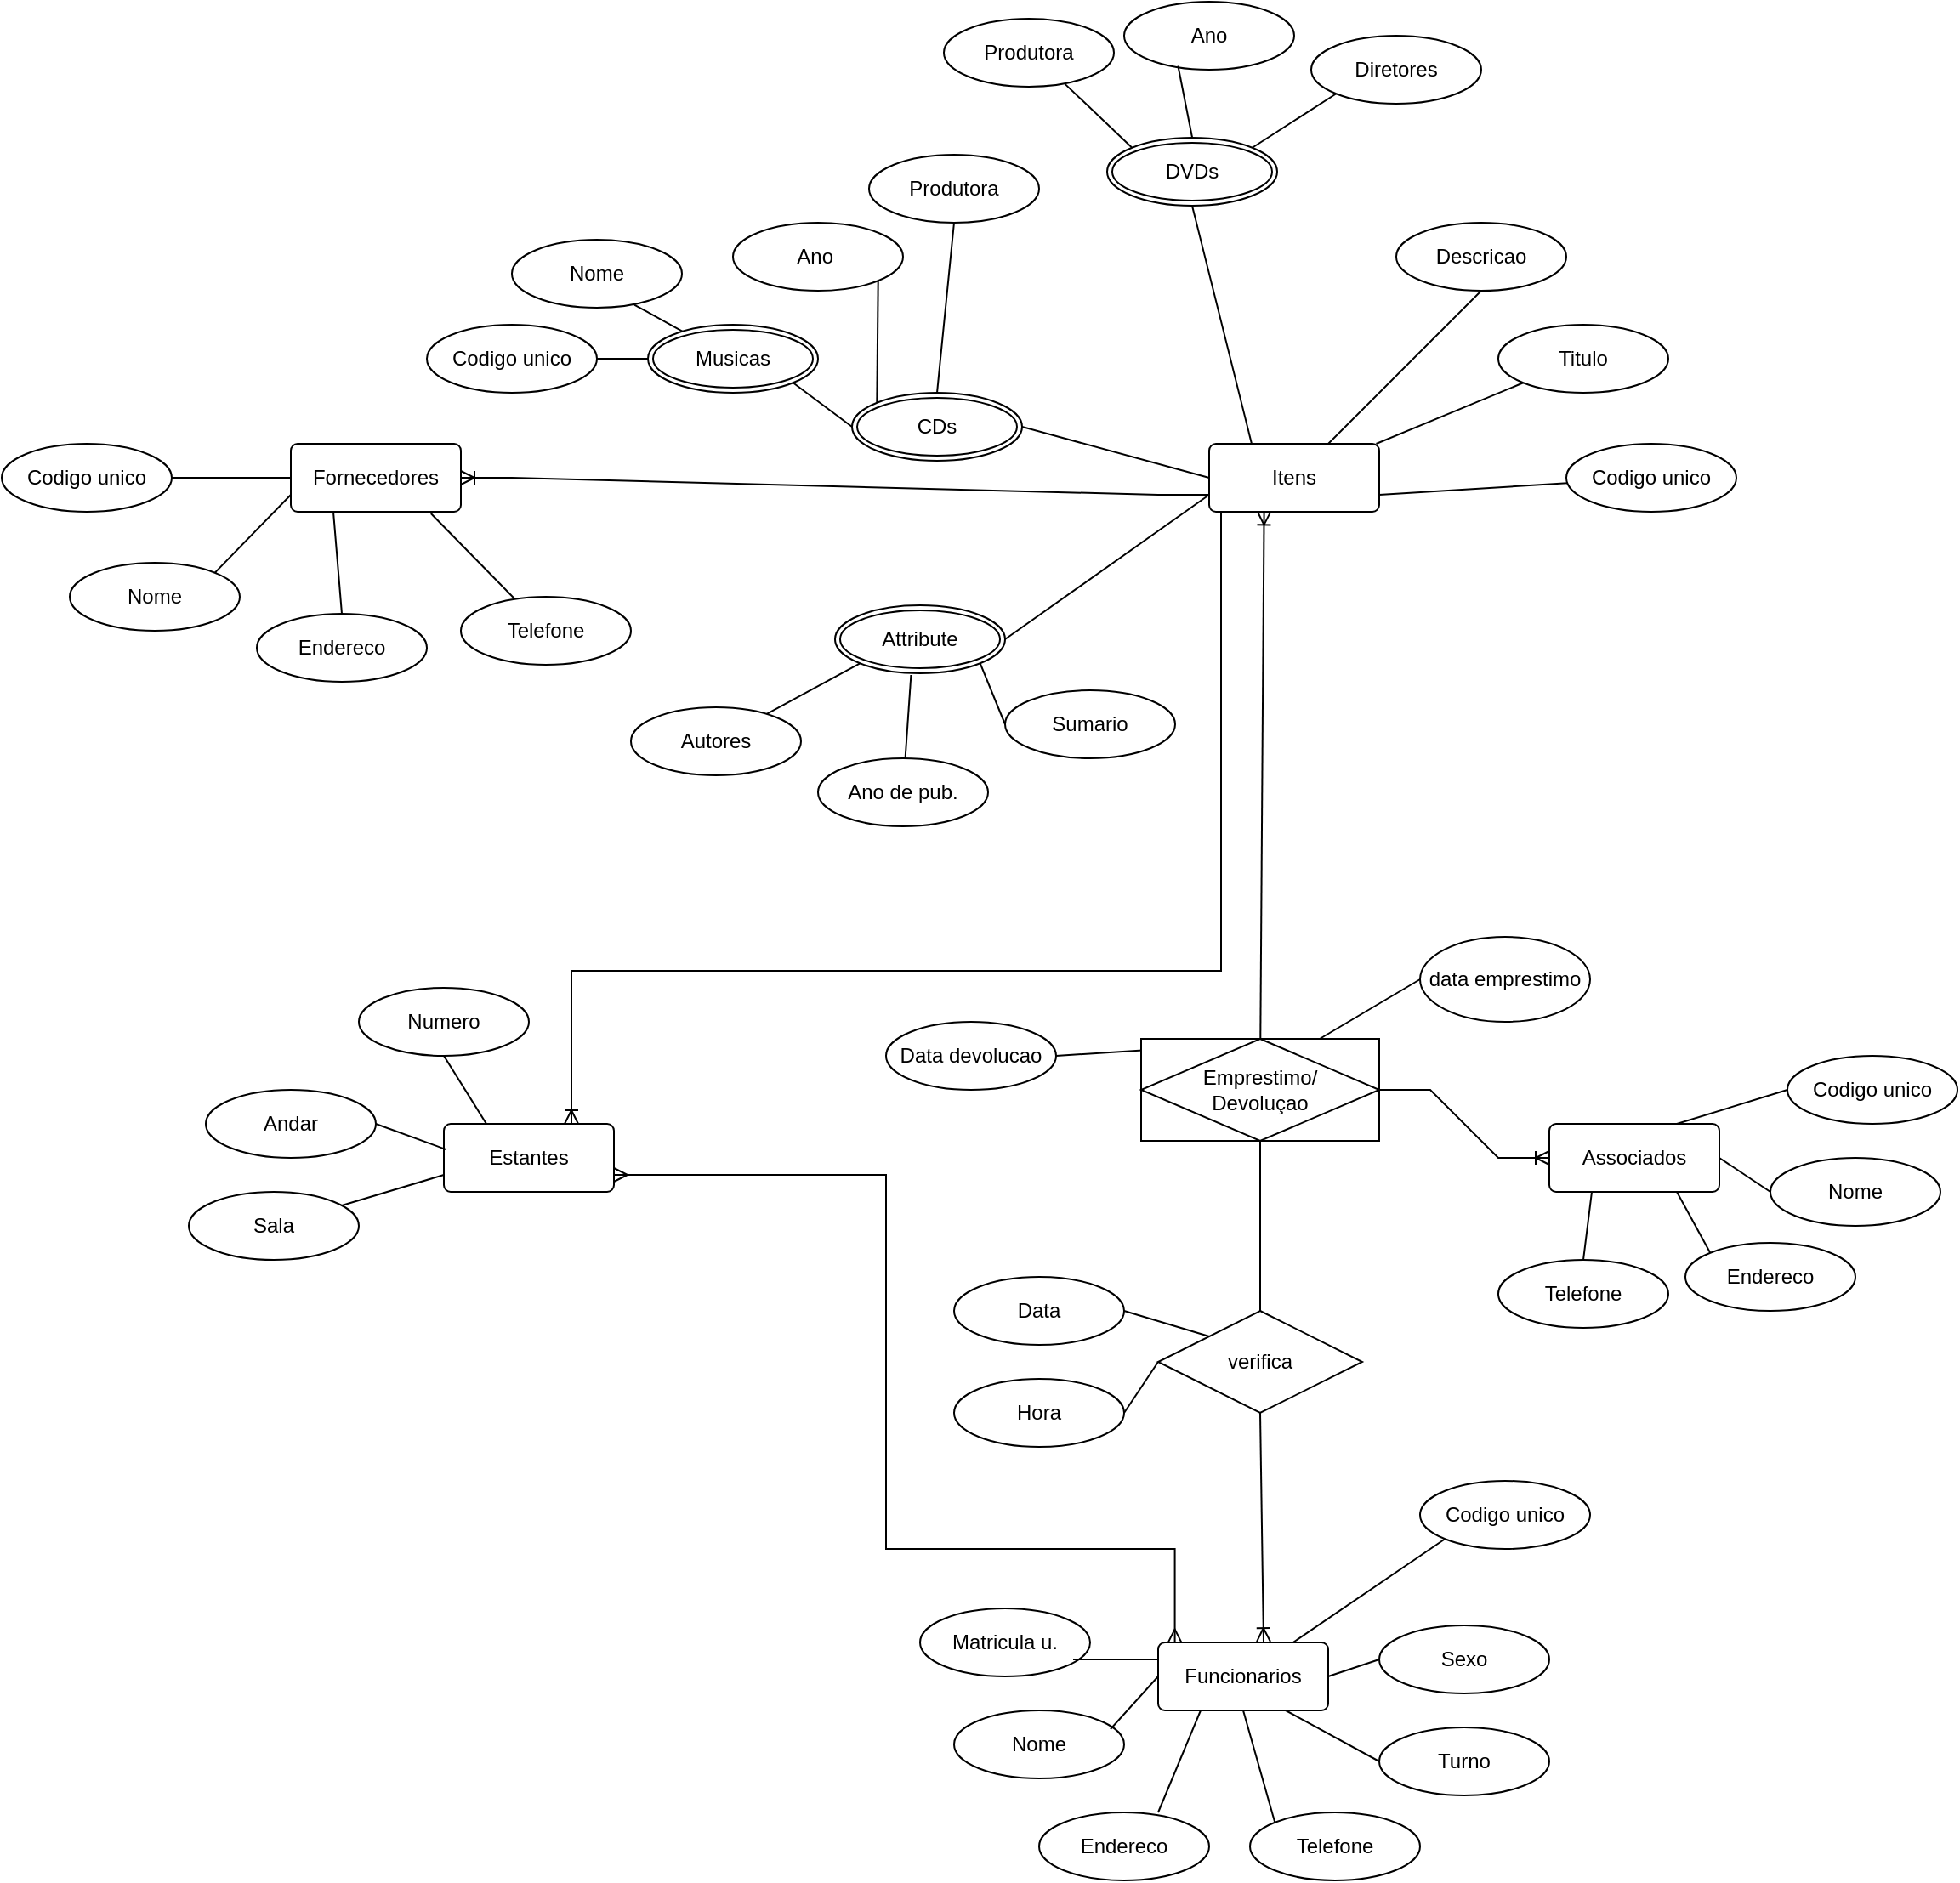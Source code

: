 <mxfile version="20.4.0" type="github">
  <diagram id="hpWiv_jural1kcYw1NPe" name="Página-1">
    <mxGraphModel dx="3518" dy="1771" grid="1" gridSize="10" guides="1" tooltips="1" connect="1" arrows="1" fold="1" page="1" pageScale="1" pageWidth="827" pageHeight="1169" math="0" shadow="0">
      <root>
        <mxCell id="0" />
        <mxCell id="1" parent="0" />
        <mxCell id="-ycZo09rl3yxQQLWmrfk-1" value="Itens" style="rounded=1;arcSize=10;whiteSpace=wrap;html=1;align=center;" parent="1" vertex="1">
          <mxGeometry x="80" y="280" width="100" height="40" as="geometry" />
        </mxCell>
        <mxCell id="-ycZo09rl3yxQQLWmrfk-4" value="Titulo" style="ellipse;whiteSpace=wrap;html=1;align=center;" parent="1" vertex="1">
          <mxGeometry x="250" y="210" width="100" height="40" as="geometry" />
        </mxCell>
        <mxCell id="-ycZo09rl3yxQQLWmrfk-5" value="Descricao" style="ellipse;whiteSpace=wrap;html=1;align=center;" parent="1" vertex="1">
          <mxGeometry x="190" y="150" width="100" height="40" as="geometry" />
        </mxCell>
        <mxCell id="-ycZo09rl3yxQQLWmrfk-6" value="" style="endArrow=none;html=1;rounded=0;entryX=0.5;entryY=1;entryDx=0;entryDy=0;" parent="1" source="-ycZo09rl3yxQQLWmrfk-1" target="-ycZo09rl3yxQQLWmrfk-5" edge="1">
          <mxGeometry relative="1" as="geometry">
            <mxPoint x="250" y="360" as="sourcePoint" />
            <mxPoint x="410" y="360" as="targetPoint" />
            <Array as="points" />
          </mxGeometry>
        </mxCell>
        <mxCell id="-ycZo09rl3yxQQLWmrfk-7" value="" style="endArrow=none;html=1;rounded=0;entryX=0;entryY=1;entryDx=0;entryDy=0;" parent="1" source="-ycZo09rl3yxQQLWmrfk-1" target="-ycZo09rl3yxQQLWmrfk-4" edge="1">
          <mxGeometry relative="1" as="geometry">
            <mxPoint x="250" y="360" as="sourcePoint" />
            <mxPoint x="410" y="360" as="targetPoint" />
          </mxGeometry>
        </mxCell>
        <mxCell id="-ycZo09rl3yxQQLWmrfk-11" value="Ano de pub." style="ellipse;whiteSpace=wrap;html=1;align=center;" parent="1" vertex="1">
          <mxGeometry x="-150" y="465" width="100" height="40" as="geometry" />
        </mxCell>
        <mxCell id="-ycZo09rl3yxQQLWmrfk-12" value="Autores" style="ellipse;whiteSpace=wrap;html=1;align=center;" parent="1" vertex="1">
          <mxGeometry x="-260" y="435" width="100" height="40" as="geometry" />
        </mxCell>
        <mxCell id="-ycZo09rl3yxQQLWmrfk-13" value="" style="endArrow=none;html=1;rounded=0;exitX=0.447;exitY=1.025;exitDx=0;exitDy=0;exitPerimeter=0;" parent="1" source="-ycZo09rl3yxQQLWmrfk-45" target="-ycZo09rl3yxQQLWmrfk-11" edge="1">
          <mxGeometry relative="1" as="geometry">
            <mxPoint x="-90" y="405" as="sourcePoint" />
            <mxPoint x="450" y="355" as="targetPoint" />
          </mxGeometry>
        </mxCell>
        <mxCell id="-ycZo09rl3yxQQLWmrfk-14" value="" style="endArrow=none;html=1;rounded=0;exitX=0;exitY=1;exitDx=0;exitDy=0;" parent="1" source="-ycZo09rl3yxQQLWmrfk-45" target="-ycZo09rl3yxQQLWmrfk-12" edge="1">
          <mxGeometry relative="1" as="geometry">
            <mxPoint x="-110" y="405" as="sourcePoint" />
            <mxPoint x="450" y="355" as="targetPoint" />
          </mxGeometry>
        </mxCell>
        <mxCell id="-ycZo09rl3yxQQLWmrfk-16" value="Codigo unico" style="ellipse;whiteSpace=wrap;html=1;align=center;" parent="1" vertex="1">
          <mxGeometry x="290" y="280" width="100" height="40" as="geometry" />
        </mxCell>
        <mxCell id="-ycZo09rl3yxQQLWmrfk-17" value="Sumario" style="ellipse;whiteSpace=wrap;html=1;align=center;" parent="1" vertex="1">
          <mxGeometry x="-40" y="425" width="100" height="40" as="geometry" />
        </mxCell>
        <mxCell id="-ycZo09rl3yxQQLWmrfk-18" value="" style="endArrow=none;html=1;rounded=0;exitX=1;exitY=1;exitDx=0;exitDy=0;entryX=0;entryY=0.5;entryDx=0;entryDy=0;" parent="1" source="-ycZo09rl3yxQQLWmrfk-45" target="-ycZo09rl3yxQQLWmrfk-17" edge="1">
          <mxGeometry relative="1" as="geometry">
            <mxPoint x="-60" y="385" as="sourcePoint" />
            <mxPoint x="450" y="355" as="targetPoint" />
          </mxGeometry>
        </mxCell>
        <mxCell id="-ycZo09rl3yxQQLWmrfk-20" value="" style="endArrow=none;html=1;rounded=0;exitX=1;exitY=0.75;exitDx=0;exitDy=0;" parent="1" source="-ycZo09rl3yxQQLWmrfk-1" target="-ycZo09rl3yxQQLWmrfk-16" edge="1">
          <mxGeometry relative="1" as="geometry">
            <mxPoint x="250" y="310" as="sourcePoint" />
            <mxPoint x="290" y="310" as="targetPoint" />
          </mxGeometry>
        </mxCell>
        <mxCell id="-ycZo09rl3yxQQLWmrfk-24" value="Musicas" style="ellipse;shape=doubleEllipse;margin=3;whiteSpace=wrap;html=1;align=center;" parent="1" vertex="1">
          <mxGeometry x="-250" y="210" width="100" height="40" as="geometry" />
        </mxCell>
        <mxCell id="-ycZo09rl3yxQQLWmrfk-25" value="Produtora" style="ellipse;whiteSpace=wrap;html=1;align=center;" parent="1" vertex="1">
          <mxGeometry x="-120" y="110" width="100" height="40" as="geometry" />
        </mxCell>
        <mxCell id="-ycZo09rl3yxQQLWmrfk-26" value="Ano&amp;nbsp;" style="ellipse;whiteSpace=wrap;html=1;align=center;" parent="1" vertex="1">
          <mxGeometry x="-200" y="150" width="100" height="40" as="geometry" />
        </mxCell>
        <mxCell id="-ycZo09rl3yxQQLWmrfk-27" value="" style="endArrow=none;html=1;rounded=0;exitX=0.5;exitY=0;exitDx=0;exitDy=0;entryX=0.5;entryY=1;entryDx=0;entryDy=0;" parent="1" target="-ycZo09rl3yxQQLWmrfk-25" edge="1">
          <mxGeometry relative="1" as="geometry">
            <mxPoint x="-80" y="250" as="sourcePoint" />
            <mxPoint x="260" y="200" as="targetPoint" />
          </mxGeometry>
        </mxCell>
        <mxCell id="-ycZo09rl3yxQQLWmrfk-28" value="" style="endArrow=none;html=1;rounded=0;entryX=1;entryY=1;entryDx=0;entryDy=0;exitX=0;exitY=0;exitDx=0;exitDy=0;" parent="1" source="-ycZo09rl3yxQQLWmrfk-44" target="-ycZo09rl3yxQQLWmrfk-26" edge="1">
          <mxGeometry relative="1" as="geometry">
            <mxPoint x="-105" y="250" as="sourcePoint" />
            <mxPoint x="260" y="200" as="targetPoint" />
          </mxGeometry>
        </mxCell>
        <mxCell id="-ycZo09rl3yxQQLWmrfk-29" value="" style="endArrow=none;html=1;rounded=0;exitX=1;exitY=1;exitDx=0;exitDy=0;entryX=0;entryY=0.5;entryDx=0;entryDy=0;" parent="1" source="-ycZo09rl3yxQQLWmrfk-24" target="-ycZo09rl3yxQQLWmrfk-44" edge="1">
          <mxGeometry relative="1" as="geometry">
            <mxPoint x="-110" y="180" as="sourcePoint" />
            <mxPoint x="-130" y="260" as="targetPoint" />
          </mxGeometry>
        </mxCell>
        <mxCell id="-ycZo09rl3yxQQLWmrfk-30" value="Nome" style="ellipse;whiteSpace=wrap;html=1;align=center;" parent="1" vertex="1">
          <mxGeometry x="-330" y="160" width="100" height="40" as="geometry" />
        </mxCell>
        <mxCell id="-ycZo09rl3yxQQLWmrfk-31" value="Codigo unico" style="ellipse;whiteSpace=wrap;html=1;align=center;" parent="1" vertex="1">
          <mxGeometry x="-380" y="210" width="100" height="40" as="geometry" />
        </mxCell>
        <mxCell id="-ycZo09rl3yxQQLWmrfk-32" value="" style="endArrow=none;html=1;rounded=0;exitX=0;exitY=0.5;exitDx=0;exitDy=0;entryX=1;entryY=0.5;entryDx=0;entryDy=0;" parent="1" source="-ycZo09rl3yxQQLWmrfk-24" target="-ycZo09rl3yxQQLWmrfk-31" edge="1">
          <mxGeometry relative="1" as="geometry">
            <mxPoint x="-60" y="140" as="sourcePoint" />
            <mxPoint x="100" y="140" as="targetPoint" />
          </mxGeometry>
        </mxCell>
        <mxCell id="-ycZo09rl3yxQQLWmrfk-33" value="" style="endArrow=none;html=1;rounded=0;exitX=0.72;exitY=0.957;exitDx=0;exitDy=0;exitPerimeter=0;" parent="1" source="-ycZo09rl3yxQQLWmrfk-30" target="-ycZo09rl3yxQQLWmrfk-24" edge="1">
          <mxGeometry relative="1" as="geometry">
            <mxPoint x="-250" y="130" as="sourcePoint" />
            <mxPoint x="-90" y="130" as="targetPoint" />
          </mxGeometry>
        </mxCell>
        <mxCell id="-ycZo09rl3yxQQLWmrfk-36" value="Diretores" style="ellipse;whiteSpace=wrap;html=1;align=center;" parent="1" vertex="1">
          <mxGeometry x="140" y="40" width="100" height="40" as="geometry" />
        </mxCell>
        <mxCell id="-ycZo09rl3yxQQLWmrfk-37" value="Ano" style="ellipse;whiteSpace=wrap;html=1;align=center;" parent="1" vertex="1">
          <mxGeometry x="30" y="20" width="100" height="40" as="geometry" />
        </mxCell>
        <mxCell id="-ycZo09rl3yxQQLWmrfk-38" value="Produtora" style="ellipse;whiteSpace=wrap;html=1;align=center;" parent="1" vertex="1">
          <mxGeometry x="-76" y="30" width="100" height="40" as="geometry" />
        </mxCell>
        <mxCell id="-ycZo09rl3yxQQLWmrfk-39" value="" style="endArrow=none;html=1;rounded=0;exitX=0;exitY=0;exitDx=0;exitDy=0;entryX=0.714;entryY=0.964;entryDx=0;entryDy=0;entryPerimeter=0;" parent="1" source="-ycZo09rl3yxQQLWmrfk-46" target="-ycZo09rl3yxQQLWmrfk-38" edge="1">
          <mxGeometry relative="1" as="geometry">
            <mxPoint x="24" y="100" as="sourcePoint" />
            <mxPoint x="230" y="140" as="targetPoint" />
          </mxGeometry>
        </mxCell>
        <mxCell id="-ycZo09rl3yxQQLWmrfk-40" value="" style="endArrow=none;html=1;rounded=0;exitX=0.317;exitY=0.943;exitDx=0;exitDy=0;exitPerimeter=0;" parent="1" source="-ycZo09rl3yxQQLWmrfk-37" edge="1">
          <mxGeometry relative="1" as="geometry">
            <mxPoint x="70" y="60" as="sourcePoint" />
            <mxPoint x="70.05" y="100" as="targetPoint" />
          </mxGeometry>
        </mxCell>
        <mxCell id="-ycZo09rl3yxQQLWmrfk-41" value="" style="endArrow=none;html=1;rounded=0;entryX=0;entryY=1;entryDx=0;entryDy=0;exitX=1;exitY=0;exitDx=0;exitDy=0;" parent="1" source="-ycZo09rl3yxQQLWmrfk-46" target="-ycZo09rl3yxQQLWmrfk-36" edge="1">
          <mxGeometry relative="1" as="geometry">
            <mxPoint x="109.172" y="100" as="sourcePoint" />
            <mxPoint x="280" y="90" as="targetPoint" />
          </mxGeometry>
        </mxCell>
        <mxCell id="-ycZo09rl3yxQQLWmrfk-44" value="CDs" style="ellipse;shape=doubleEllipse;margin=3;whiteSpace=wrap;html=1;align=center;" parent="1" vertex="1">
          <mxGeometry x="-130" y="250" width="100" height="40" as="geometry" />
        </mxCell>
        <mxCell id="-ycZo09rl3yxQQLWmrfk-45" value="Attribute" style="ellipse;shape=doubleEllipse;margin=3;whiteSpace=wrap;html=1;align=center;" parent="1" vertex="1">
          <mxGeometry x="-140" y="375" width="100" height="40" as="geometry" />
        </mxCell>
        <mxCell id="-ycZo09rl3yxQQLWmrfk-46" value="DVDs" style="ellipse;shape=doubleEllipse;margin=3;whiteSpace=wrap;html=1;align=center;" parent="1" vertex="1">
          <mxGeometry x="20" y="100" width="100" height="40" as="geometry" />
        </mxCell>
        <mxCell id="-ycZo09rl3yxQQLWmrfk-47" value="" style="endArrow=none;html=1;rounded=0;entryX=0.25;entryY=0;entryDx=0;entryDy=0;exitX=0.5;exitY=1;exitDx=0;exitDy=0;" parent="1" source="-ycZo09rl3yxQQLWmrfk-46" target="-ycZo09rl3yxQQLWmrfk-1" edge="1">
          <mxGeometry relative="1" as="geometry">
            <mxPoint x="70" y="150" as="sourcePoint" />
            <mxPoint x="230" y="140" as="targetPoint" />
          </mxGeometry>
        </mxCell>
        <mxCell id="-ycZo09rl3yxQQLWmrfk-48" value="" style="endArrow=none;html=1;rounded=0;entryX=0;entryY=0.5;entryDx=0;entryDy=0;exitX=1;exitY=0.5;exitDx=0;exitDy=0;" parent="1" source="-ycZo09rl3yxQQLWmrfk-44" target="-ycZo09rl3yxQQLWmrfk-1" edge="1">
          <mxGeometry relative="1" as="geometry">
            <mxPoint x="70" y="140" as="sourcePoint" />
            <mxPoint x="230" y="140" as="targetPoint" />
          </mxGeometry>
        </mxCell>
        <mxCell id="-ycZo09rl3yxQQLWmrfk-49" value="" style="endArrow=none;html=1;rounded=0;entryX=0;entryY=0.75;entryDx=0;entryDy=0;exitX=1;exitY=0.5;exitDx=0;exitDy=0;" parent="1" source="-ycZo09rl3yxQQLWmrfk-45" target="-ycZo09rl3yxQQLWmrfk-1" edge="1">
          <mxGeometry relative="1" as="geometry">
            <mxPoint x="70" y="140" as="sourcePoint" />
            <mxPoint x="230" y="140" as="targetPoint" />
          </mxGeometry>
        </mxCell>
        <mxCell id="-ycZo09rl3yxQQLWmrfk-50" value="Associados" style="rounded=1;arcSize=10;whiteSpace=wrap;html=1;align=center;" parent="1" vertex="1">
          <mxGeometry x="280" y="680" width="100" height="40" as="geometry" />
        </mxCell>
        <mxCell id="-ycZo09rl3yxQQLWmrfk-51" value="Funcionarios" style="rounded=1;arcSize=10;whiteSpace=wrap;html=1;align=center;" parent="1" vertex="1">
          <mxGeometry x="50" y="985" width="100" height="40" as="geometry" />
        </mxCell>
        <mxCell id="-ycZo09rl3yxQQLWmrfk-52" value="Fornecedores" style="rounded=1;arcSize=10;whiteSpace=wrap;html=1;align=center;" parent="1" vertex="1">
          <mxGeometry x="-460" y="280" width="100" height="40" as="geometry" />
        </mxCell>
        <mxCell id="-ycZo09rl3yxQQLWmrfk-54" value="Endereco" style="ellipse;whiteSpace=wrap;html=1;align=center;" parent="1" vertex="1">
          <mxGeometry x="-480" y="380" width="100" height="40" as="geometry" />
        </mxCell>
        <mxCell id="-ycZo09rl3yxQQLWmrfk-55" value="Nome" style="ellipse;whiteSpace=wrap;html=1;align=center;" parent="1" vertex="1">
          <mxGeometry x="-590" y="350" width="100" height="40" as="geometry" />
        </mxCell>
        <mxCell id="-ycZo09rl3yxQQLWmrfk-56" value="Codigo unico" style="ellipse;whiteSpace=wrap;html=1;align=center;" parent="1" vertex="1">
          <mxGeometry x="-630" y="280" width="100" height="40" as="geometry" />
        </mxCell>
        <mxCell id="-ycZo09rl3yxQQLWmrfk-57" value="" style="endArrow=none;html=1;rounded=0;" parent="1" edge="1">
          <mxGeometry relative="1" as="geometry">
            <mxPoint x="-530" y="300" as="sourcePoint" />
            <mxPoint x="-460" y="300" as="targetPoint" />
          </mxGeometry>
        </mxCell>
        <mxCell id="-ycZo09rl3yxQQLWmrfk-58" value="" style="endArrow=none;html=1;rounded=0;entryX=0;entryY=0.75;entryDx=0;entryDy=0;exitX=1;exitY=0;exitDx=0;exitDy=0;" parent="1" source="-ycZo09rl3yxQQLWmrfk-55" target="-ycZo09rl3yxQQLWmrfk-52" edge="1">
          <mxGeometry relative="1" as="geometry">
            <mxPoint x="-520" y="350" as="sourcePoint" />
            <mxPoint x="-360" y="350" as="targetPoint" />
          </mxGeometry>
        </mxCell>
        <mxCell id="-ycZo09rl3yxQQLWmrfk-59" value="" style="endArrow=none;html=1;rounded=0;entryX=0.25;entryY=1;entryDx=0;entryDy=0;" parent="1" target="-ycZo09rl3yxQQLWmrfk-52" edge="1">
          <mxGeometry relative="1" as="geometry">
            <mxPoint x="-430" y="380" as="sourcePoint" />
            <mxPoint x="-270" y="380" as="targetPoint" />
          </mxGeometry>
        </mxCell>
        <mxCell id="-ycZo09rl3yxQQLWmrfk-60" value="" style="endArrow=none;html=1;rounded=0;entryX=0.824;entryY=1.025;entryDx=0;entryDy=0;entryPerimeter=0;startArrow=none;" parent="1" source="-ycZo09rl3yxQQLWmrfk-53" target="-ycZo09rl3yxQQLWmrfk-52" edge="1">
          <mxGeometry relative="1" as="geometry">
            <mxPoint x="-310" y="390" as="sourcePoint" />
            <mxPoint x="-160" y="380" as="targetPoint" />
          </mxGeometry>
        </mxCell>
        <mxCell id="-ycZo09rl3yxQQLWmrfk-61" value="Codigo unico" style="ellipse;whiteSpace=wrap;html=1;align=center;" parent="1" vertex="1">
          <mxGeometry x="204" y="890" width="100" height="40" as="geometry" />
        </mxCell>
        <mxCell id="-ycZo09rl3yxQQLWmrfk-62" value="Matricula u." style="ellipse;whiteSpace=wrap;html=1;align=center;" parent="1" vertex="1">
          <mxGeometry x="-90" y="965" width="100" height="40" as="geometry" />
        </mxCell>
        <mxCell id="-ycZo09rl3yxQQLWmrfk-63" value="Nome" style="ellipse;whiteSpace=wrap;html=1;align=center;" parent="1" vertex="1">
          <mxGeometry x="-70" y="1025" width="100" height="40" as="geometry" />
        </mxCell>
        <mxCell id="-ycZo09rl3yxQQLWmrfk-64" value="Sexo" style="ellipse;whiteSpace=wrap;html=1;align=center;" parent="1" vertex="1">
          <mxGeometry x="180" y="975" width="100" height="40" as="geometry" />
        </mxCell>
        <mxCell id="-ycZo09rl3yxQQLWmrfk-65" value="Turno" style="ellipse;whiteSpace=wrap;html=1;align=center;" parent="1" vertex="1">
          <mxGeometry x="180" y="1035" width="100" height="40" as="geometry" />
        </mxCell>
        <mxCell id="-ycZo09rl3yxQQLWmrfk-66" value="Telefone" style="ellipse;whiteSpace=wrap;html=1;align=center;" parent="1" vertex="1">
          <mxGeometry x="104" y="1085.0" width="100" height="40" as="geometry" />
        </mxCell>
        <mxCell id="-ycZo09rl3yxQQLWmrfk-67" value="Endereco" style="ellipse;whiteSpace=wrap;html=1;align=center;" parent="1" vertex="1">
          <mxGeometry x="-20" y="1085.0" width="100" height="40" as="geometry" />
        </mxCell>
        <mxCell id="-ycZo09rl3yxQQLWmrfk-68" value="" style="endArrow=none;html=1;rounded=0;exitX=0;exitY=1;exitDx=0;exitDy=0;" parent="1" source="-ycZo09rl3yxQQLWmrfk-61" target="-ycZo09rl3yxQQLWmrfk-51" edge="1">
          <mxGeometry relative="1" as="geometry">
            <mxPoint x="170" y="930" as="sourcePoint" />
            <mxPoint x="210" y="945" as="targetPoint" />
            <Array as="points" />
          </mxGeometry>
        </mxCell>
        <mxCell id="-ycZo09rl3yxQQLWmrfk-69" value="" style="endArrow=none;html=1;rounded=0;entryX=0;entryY=0.25;entryDx=0;entryDy=0;" parent="1" target="-ycZo09rl3yxQQLWmrfk-51" edge="1">
          <mxGeometry relative="1" as="geometry">
            <mxPoint y="995" as="sourcePoint" />
            <mxPoint x="160" y="995" as="targetPoint" />
          </mxGeometry>
        </mxCell>
        <mxCell id="-ycZo09rl3yxQQLWmrfk-70" value="" style="endArrow=none;html=1;rounded=0;entryX=0;entryY=0.5;entryDx=0;entryDy=0;exitX=0.92;exitY=0.275;exitDx=0;exitDy=0;exitPerimeter=0;" parent="1" source="-ycZo09rl3yxQQLWmrfk-63" target="-ycZo09rl3yxQQLWmrfk-51" edge="1">
          <mxGeometry relative="1" as="geometry">
            <mxPoint x="20" y="1045.0" as="sourcePoint" />
            <mxPoint x="180" y="1045.0" as="targetPoint" />
          </mxGeometry>
        </mxCell>
        <mxCell id="-ycZo09rl3yxQQLWmrfk-71" value="" style="endArrow=none;html=1;rounded=0;entryX=0.25;entryY=1;entryDx=0;entryDy=0;" parent="1" target="-ycZo09rl3yxQQLWmrfk-51" edge="1">
          <mxGeometry relative="1" as="geometry">
            <mxPoint x="50" y="1085.0" as="sourcePoint" />
            <mxPoint x="210" y="1085.0" as="targetPoint" />
          </mxGeometry>
        </mxCell>
        <mxCell id="-ycZo09rl3yxQQLWmrfk-72" value="" style="endArrow=none;html=1;rounded=0;exitX=0;exitY=0;exitDx=0;exitDy=0;entryX=0.5;entryY=1;entryDx=0;entryDy=0;" parent="1" source="-ycZo09rl3yxQQLWmrfk-66" target="-ycZo09rl3yxQQLWmrfk-51" edge="1">
          <mxGeometry relative="1" as="geometry">
            <mxPoint x="120" y="1085.0" as="sourcePoint" />
            <mxPoint x="280" y="1085.0" as="targetPoint" />
          </mxGeometry>
        </mxCell>
        <mxCell id="-ycZo09rl3yxQQLWmrfk-73" value="" style="endArrow=none;html=1;rounded=0;entryX=0.75;entryY=1;entryDx=0;entryDy=0;" parent="1" target="-ycZo09rl3yxQQLWmrfk-51" edge="1">
          <mxGeometry relative="1" as="geometry">
            <mxPoint x="180" y="1055.0" as="sourcePoint" />
            <mxPoint x="340" y="1055.0" as="targetPoint" />
          </mxGeometry>
        </mxCell>
        <mxCell id="-ycZo09rl3yxQQLWmrfk-74" value="" style="endArrow=none;html=1;rounded=0;entryX=0;entryY=0.5;entryDx=0;entryDy=0;exitX=1;exitY=0.5;exitDx=0;exitDy=0;" parent="1" source="-ycZo09rl3yxQQLWmrfk-51" target="-ycZo09rl3yxQQLWmrfk-64" edge="1">
          <mxGeometry relative="1" as="geometry">
            <mxPoint x="140" y="1005" as="sourcePoint" />
            <mxPoint x="280" y="1005" as="targetPoint" />
          </mxGeometry>
        </mxCell>
        <mxCell id="-ycZo09rl3yxQQLWmrfk-75" value="Telefone" style="ellipse;whiteSpace=wrap;html=1;align=center;" parent="1" vertex="1">
          <mxGeometry x="250" y="760" width="100" height="40" as="geometry" />
        </mxCell>
        <mxCell id="-ycZo09rl3yxQQLWmrfk-76" value="Endereco" style="ellipse;whiteSpace=wrap;html=1;align=center;" parent="1" vertex="1">
          <mxGeometry x="360" y="750" width="100" height="40" as="geometry" />
        </mxCell>
        <mxCell id="-ycZo09rl3yxQQLWmrfk-77" value="Nome" style="ellipse;whiteSpace=wrap;html=1;align=center;" parent="1" vertex="1">
          <mxGeometry x="410" y="700" width="100" height="40" as="geometry" />
        </mxCell>
        <mxCell id="-ycZo09rl3yxQQLWmrfk-78" value="Codigo unico" style="ellipse;whiteSpace=wrap;html=1;align=center;" parent="1" vertex="1">
          <mxGeometry x="420" y="640" width="100" height="40" as="geometry" />
        </mxCell>
        <mxCell id="-ycZo09rl3yxQQLWmrfk-79" value="" style="endArrow=none;html=1;rounded=0;entryX=0.5;entryY=0;entryDx=0;entryDy=0;exitX=0.25;exitY=1;exitDx=0;exitDy=0;" parent="1" source="-ycZo09rl3yxQQLWmrfk-50" target="-ycZo09rl3yxQQLWmrfk-75" edge="1">
          <mxGeometry relative="1" as="geometry">
            <mxPoint x="300" y="720" as="sourcePoint" />
            <mxPoint x="460" y="720" as="targetPoint" />
          </mxGeometry>
        </mxCell>
        <mxCell id="-ycZo09rl3yxQQLWmrfk-80" value="" style="endArrow=none;html=1;rounded=0;entryX=0.75;entryY=1;entryDx=0;entryDy=0;exitX=0;exitY=0;exitDx=0;exitDy=0;" parent="1" source="-ycZo09rl3yxQQLWmrfk-76" target="-ycZo09rl3yxQQLWmrfk-50" edge="1">
          <mxGeometry relative="1" as="geometry">
            <mxPoint x="380" y="750" as="sourcePoint" />
            <mxPoint x="540" y="750" as="targetPoint" />
          </mxGeometry>
        </mxCell>
        <mxCell id="-ycZo09rl3yxQQLWmrfk-81" value="" style="endArrow=none;html=1;rounded=0;entryX=1;entryY=0.5;entryDx=0;entryDy=0;" parent="1" target="-ycZo09rl3yxQQLWmrfk-50" edge="1">
          <mxGeometry relative="1" as="geometry">
            <mxPoint x="410" y="720" as="sourcePoint" />
            <mxPoint x="570" y="720" as="targetPoint" />
          </mxGeometry>
        </mxCell>
        <mxCell id="-ycZo09rl3yxQQLWmrfk-82" value="" style="endArrow=none;html=1;rounded=0;entryX=0.75;entryY=0;entryDx=0;entryDy=0;" parent="1" target="-ycZo09rl3yxQQLWmrfk-50" edge="1">
          <mxGeometry relative="1" as="geometry">
            <mxPoint x="420" y="660" as="sourcePoint" />
            <mxPoint x="580" y="660" as="targetPoint" />
          </mxGeometry>
        </mxCell>
        <mxCell id="-ycZo09rl3yxQQLWmrfk-87" value="data emprestimo" style="ellipse;whiteSpace=wrap;html=1;align=center;" parent="1" vertex="1">
          <mxGeometry x="204" y="570" width="100" height="50" as="geometry" />
        </mxCell>
        <mxCell id="-ycZo09rl3yxQQLWmrfk-88" value="" style="endArrow=none;html=1;rounded=0;entryX=0;entryY=0.5;entryDx=0;entryDy=0;exitX=0.75;exitY=0;exitDx=0;exitDy=0;" parent="1" source="-ycZo09rl3yxQQLWmrfk-116" target="-ycZo09rl3yxQQLWmrfk-87" edge="1">
          <mxGeometry relative="1" as="geometry">
            <mxPoint x="140" y="645" as="sourcePoint" />
            <mxPoint x="-80" y="420" as="targetPoint" />
          </mxGeometry>
        </mxCell>
        <mxCell id="-ycZo09rl3yxQQLWmrfk-90" value="" style="fontSize=12;html=1;endArrow=ERoneToMany;rounded=0;exitX=0.5;exitY=0;exitDx=0;exitDy=0;entryX=0.323;entryY=0.992;entryDx=0;entryDy=0;entryPerimeter=0;" parent="1" target="-ycZo09rl3yxQQLWmrfk-1" edge="1">
          <mxGeometry width="100" height="100" relative="1" as="geometry">
            <mxPoint x="110" y="650" as="sourcePoint" />
            <mxPoint x="110" y="330" as="targetPoint" />
          </mxGeometry>
        </mxCell>
        <mxCell id="-ycZo09rl3yxQQLWmrfk-91" value="" style="edgeStyle=entityRelationEdgeStyle;fontSize=12;html=1;endArrow=ERoneToMany;rounded=0;entryX=0;entryY=0.5;entryDx=0;entryDy=0;exitX=1;exitY=0.5;exitDx=0;exitDy=0;" parent="1" source="-ycZo09rl3yxQQLWmrfk-116" target="-ycZo09rl3yxQQLWmrfk-50" edge="1">
          <mxGeometry width="100" height="100" relative="1" as="geometry">
            <mxPoint x="170" y="660" as="sourcePoint" />
            <mxPoint x="270" y="520" as="targetPoint" />
          </mxGeometry>
        </mxCell>
        <mxCell id="-ycZo09rl3yxQQLWmrfk-92" value="" style="fontSize=12;html=1;endArrow=ERoneToMany;rounded=0;entryX=0.62;entryY=-0.012;entryDx=0;entryDy=0;entryPerimeter=0;exitX=0.5;exitY=1;exitDx=0;exitDy=0;startArrow=none;" parent="1" source="-ycZo09rl3yxQQLWmrfk-95" target="-ycZo09rl3yxQQLWmrfk-51" edge="1">
          <mxGeometry width="100" height="100" relative="1" as="geometry">
            <mxPoint x="114" y="961.36" as="sourcePoint" />
            <mxPoint x="280" y="801.36" as="targetPoint" />
          </mxGeometry>
        </mxCell>
        <mxCell id="-ycZo09rl3yxQQLWmrfk-93" value="Data devolucao" style="ellipse;whiteSpace=wrap;html=1;align=center;" parent="1" vertex="1">
          <mxGeometry x="-110" y="620" width="100" height="40" as="geometry" />
        </mxCell>
        <mxCell id="-ycZo09rl3yxQQLWmrfk-94" value="" style="endArrow=none;html=1;rounded=0;entryX=0.75;entryY=0;entryDx=0;entryDy=0;exitX=1;exitY=0.5;exitDx=0;exitDy=0;" parent="1" source="-ycZo09rl3yxQQLWmrfk-93" target="-ycZo09rl3yxQQLWmrfk-116" edge="1">
          <mxGeometry relative="1" as="geometry">
            <mxPoint x="20" y="590" as="sourcePoint" />
            <mxPoint x="50" y="660" as="targetPoint" />
          </mxGeometry>
        </mxCell>
        <mxCell id="-ycZo09rl3yxQQLWmrfk-95" value="verifica" style="shape=rhombus;perimeter=rhombusPerimeter;whiteSpace=wrap;html=1;align=center;" parent="1" vertex="1">
          <mxGeometry x="50" y="790" width="120" height="60" as="geometry" />
        </mxCell>
        <mxCell id="-ycZo09rl3yxQQLWmrfk-96" value="" style="edgeStyle=orthogonalEdgeStyle;fontSize=12;html=1;endArrow=none;rounded=0;entryX=0.5;entryY=0;entryDx=0;entryDy=0;exitX=0.5;exitY=1;exitDx=0;exitDy=0;" parent="1" source="-ycZo09rl3yxQQLWmrfk-116" target="-ycZo09rl3yxQQLWmrfk-95" edge="1">
          <mxGeometry width="100" height="100" relative="1" as="geometry">
            <mxPoint x="110" y="690" as="sourcePoint" />
            <mxPoint x="52" y="737.02" as="targetPoint" />
          </mxGeometry>
        </mxCell>
        <mxCell id="-ycZo09rl3yxQQLWmrfk-98" value="Hora" style="ellipse;whiteSpace=wrap;html=1;align=center;" parent="1" vertex="1">
          <mxGeometry x="-70" y="830" width="100" height="40" as="geometry" />
        </mxCell>
        <mxCell id="-ycZo09rl3yxQQLWmrfk-99" value="" style="endArrow=none;html=1;rounded=0;exitX=0;exitY=0.5;exitDx=0;exitDy=0;entryX=1;entryY=0.5;entryDx=0;entryDy=0;" parent="1" source="-ycZo09rl3yxQQLWmrfk-95" target="-ycZo09rl3yxQQLWmrfk-98" edge="1">
          <mxGeometry relative="1" as="geometry">
            <mxPoint x="54" y="931.36" as="sourcePoint" />
            <mxPoint x="-34.645" y="920.002" as="targetPoint" />
          </mxGeometry>
        </mxCell>
        <mxCell id="-ycZo09rl3yxQQLWmrfk-100" value="Data" style="ellipse;whiteSpace=wrap;html=1;align=center;" parent="1" vertex="1">
          <mxGeometry x="-70" y="770" width="100" height="40" as="geometry" />
        </mxCell>
        <mxCell id="-ycZo09rl3yxQQLWmrfk-101" value="" style="endArrow=none;html=1;rounded=0;exitX=1;exitY=0.5;exitDx=0;exitDy=0;entryX=0;entryY=0;entryDx=0;entryDy=0;" parent="1" source="-ycZo09rl3yxQQLWmrfk-100" target="-ycZo09rl3yxQQLWmrfk-95" edge="1">
          <mxGeometry relative="1" as="geometry">
            <mxPoint x="170" y="910" as="sourcePoint" />
            <mxPoint x="300" y="920" as="targetPoint" />
          </mxGeometry>
        </mxCell>
        <mxCell id="-ycZo09rl3yxQQLWmrfk-53" value="Telefone" style="ellipse;whiteSpace=wrap;html=1;align=center;" parent="1" vertex="1">
          <mxGeometry x="-360" y="370" width="100" height="40" as="geometry" />
        </mxCell>
        <mxCell id="-ycZo09rl3yxQQLWmrfk-103" value="Estantes" style="rounded=1;arcSize=10;whiteSpace=wrap;html=1;align=center;" parent="1" vertex="1">
          <mxGeometry x="-370" y="680" width="100" height="40" as="geometry" />
        </mxCell>
        <mxCell id="-ycZo09rl3yxQQLWmrfk-104" value="Numero" style="ellipse;whiteSpace=wrap;html=1;align=center;" parent="1" vertex="1">
          <mxGeometry x="-420" y="600" width="100" height="40" as="geometry" />
        </mxCell>
        <mxCell id="-ycZo09rl3yxQQLWmrfk-105" value="Sala" style="ellipse;whiteSpace=wrap;html=1;align=center;" parent="1" vertex="1">
          <mxGeometry x="-520" y="720" width="100" height="40" as="geometry" />
        </mxCell>
        <mxCell id="-ycZo09rl3yxQQLWmrfk-106" value="Andar" style="ellipse;whiteSpace=wrap;html=1;align=center;" parent="1" vertex="1">
          <mxGeometry x="-510" y="660" width="100" height="40" as="geometry" />
        </mxCell>
        <mxCell id="-ycZo09rl3yxQQLWmrfk-107" value="" style="endArrow=none;html=1;rounded=0;exitX=0.25;exitY=0;exitDx=0;exitDy=0;entryX=0.5;entryY=1;entryDx=0;entryDy=0;" parent="1" source="-ycZo09rl3yxQQLWmrfk-103" target="-ycZo09rl3yxQQLWmrfk-104" edge="1">
          <mxGeometry relative="1" as="geometry">
            <mxPoint x="-10" y="650" as="sourcePoint" />
            <mxPoint x="150" y="650" as="targetPoint" />
          </mxGeometry>
        </mxCell>
        <mxCell id="-ycZo09rl3yxQQLWmrfk-108" value="" style="endArrow=none;html=1;rounded=0;exitX=1;exitY=0.5;exitDx=0;exitDy=0;entryX=0.013;entryY=0.376;entryDx=0;entryDy=0;entryPerimeter=0;" parent="1" source="-ycZo09rl3yxQQLWmrfk-106" target="-ycZo09rl3yxQQLWmrfk-103" edge="1">
          <mxGeometry relative="1" as="geometry">
            <mxPoint x="-410" y="650" as="sourcePoint" />
            <mxPoint x="-250" y="650" as="targetPoint" />
          </mxGeometry>
        </mxCell>
        <mxCell id="-ycZo09rl3yxQQLWmrfk-109" value="" style="endArrow=none;html=1;rounded=0;entryX=0;entryY=0.75;entryDx=0;entryDy=0;" parent="1" source="-ycZo09rl3yxQQLWmrfk-105" target="-ycZo09rl3yxQQLWmrfk-103" edge="1">
          <mxGeometry relative="1" as="geometry">
            <mxPoint x="-410" y="650" as="sourcePoint" />
            <mxPoint x="-250" y="650" as="targetPoint" />
          </mxGeometry>
        </mxCell>
        <mxCell id="-ycZo09rl3yxQQLWmrfk-110" value="" style="edgeStyle=orthogonalEdgeStyle;fontSize=12;html=1;endArrow=ERoneToMany;rounded=0;entryX=0.75;entryY=0;entryDx=0;entryDy=0;" parent="1" source="-ycZo09rl3yxQQLWmrfk-1" target="-ycZo09rl3yxQQLWmrfk-103" edge="1">
          <mxGeometry width="100" height="100" relative="1" as="geometry">
            <mxPoint x="87" y="360" as="sourcePoint" />
            <mxPoint x="-130" y="540" as="targetPoint" />
            <Array as="points">
              <mxPoint x="87" y="590" />
              <mxPoint x="-295" y="590" />
            </Array>
          </mxGeometry>
        </mxCell>
        <mxCell id="-ycZo09rl3yxQQLWmrfk-112" value="" style="edgeStyle=orthogonalEdgeStyle;fontSize=12;html=1;endArrow=ERmany;startArrow=ERmany;rounded=0;exitX=1;exitY=0.75;exitDx=0;exitDy=0;entryX=0.098;entryY=0.005;entryDx=0;entryDy=0;entryPerimeter=0;" parent="1" source="-ycZo09rl3yxQQLWmrfk-103" target="-ycZo09rl3yxQQLWmrfk-51" edge="1">
          <mxGeometry width="100" height="100" relative="1" as="geometry">
            <mxPoint x="-290" y="760" as="sourcePoint" />
            <mxPoint x="60" y="970" as="targetPoint" />
            <Array as="points">
              <mxPoint x="-110" y="710" />
              <mxPoint x="-110" y="930" />
              <mxPoint x="60" y="930" />
            </Array>
          </mxGeometry>
        </mxCell>
        <mxCell id="-ycZo09rl3yxQQLWmrfk-113" value="" style="edgeStyle=entityRelationEdgeStyle;fontSize=12;html=1;endArrow=ERoneToMany;rounded=0;entryX=1;entryY=0.5;entryDx=0;entryDy=0;exitX=0;exitY=0.75;exitDx=0;exitDy=0;" parent="1" source="-ycZo09rl3yxQQLWmrfk-1" target="-ycZo09rl3yxQQLWmrfk-52" edge="1">
          <mxGeometry width="100" height="100" relative="1" as="geometry">
            <mxPoint x="-250" y="310" as="sourcePoint" />
            <mxPoint x="-440" y="290" as="targetPoint" />
          </mxGeometry>
        </mxCell>
        <mxCell id="-ycZo09rl3yxQQLWmrfk-116" value="Emprestimo/&lt;br&gt;Devoluçao" style="shape=associativeEntity;whiteSpace=wrap;html=1;align=center;" parent="1" vertex="1">
          <mxGeometry x="40" y="630" width="140" height="60" as="geometry" />
        </mxCell>
      </root>
    </mxGraphModel>
  </diagram>
</mxfile>

